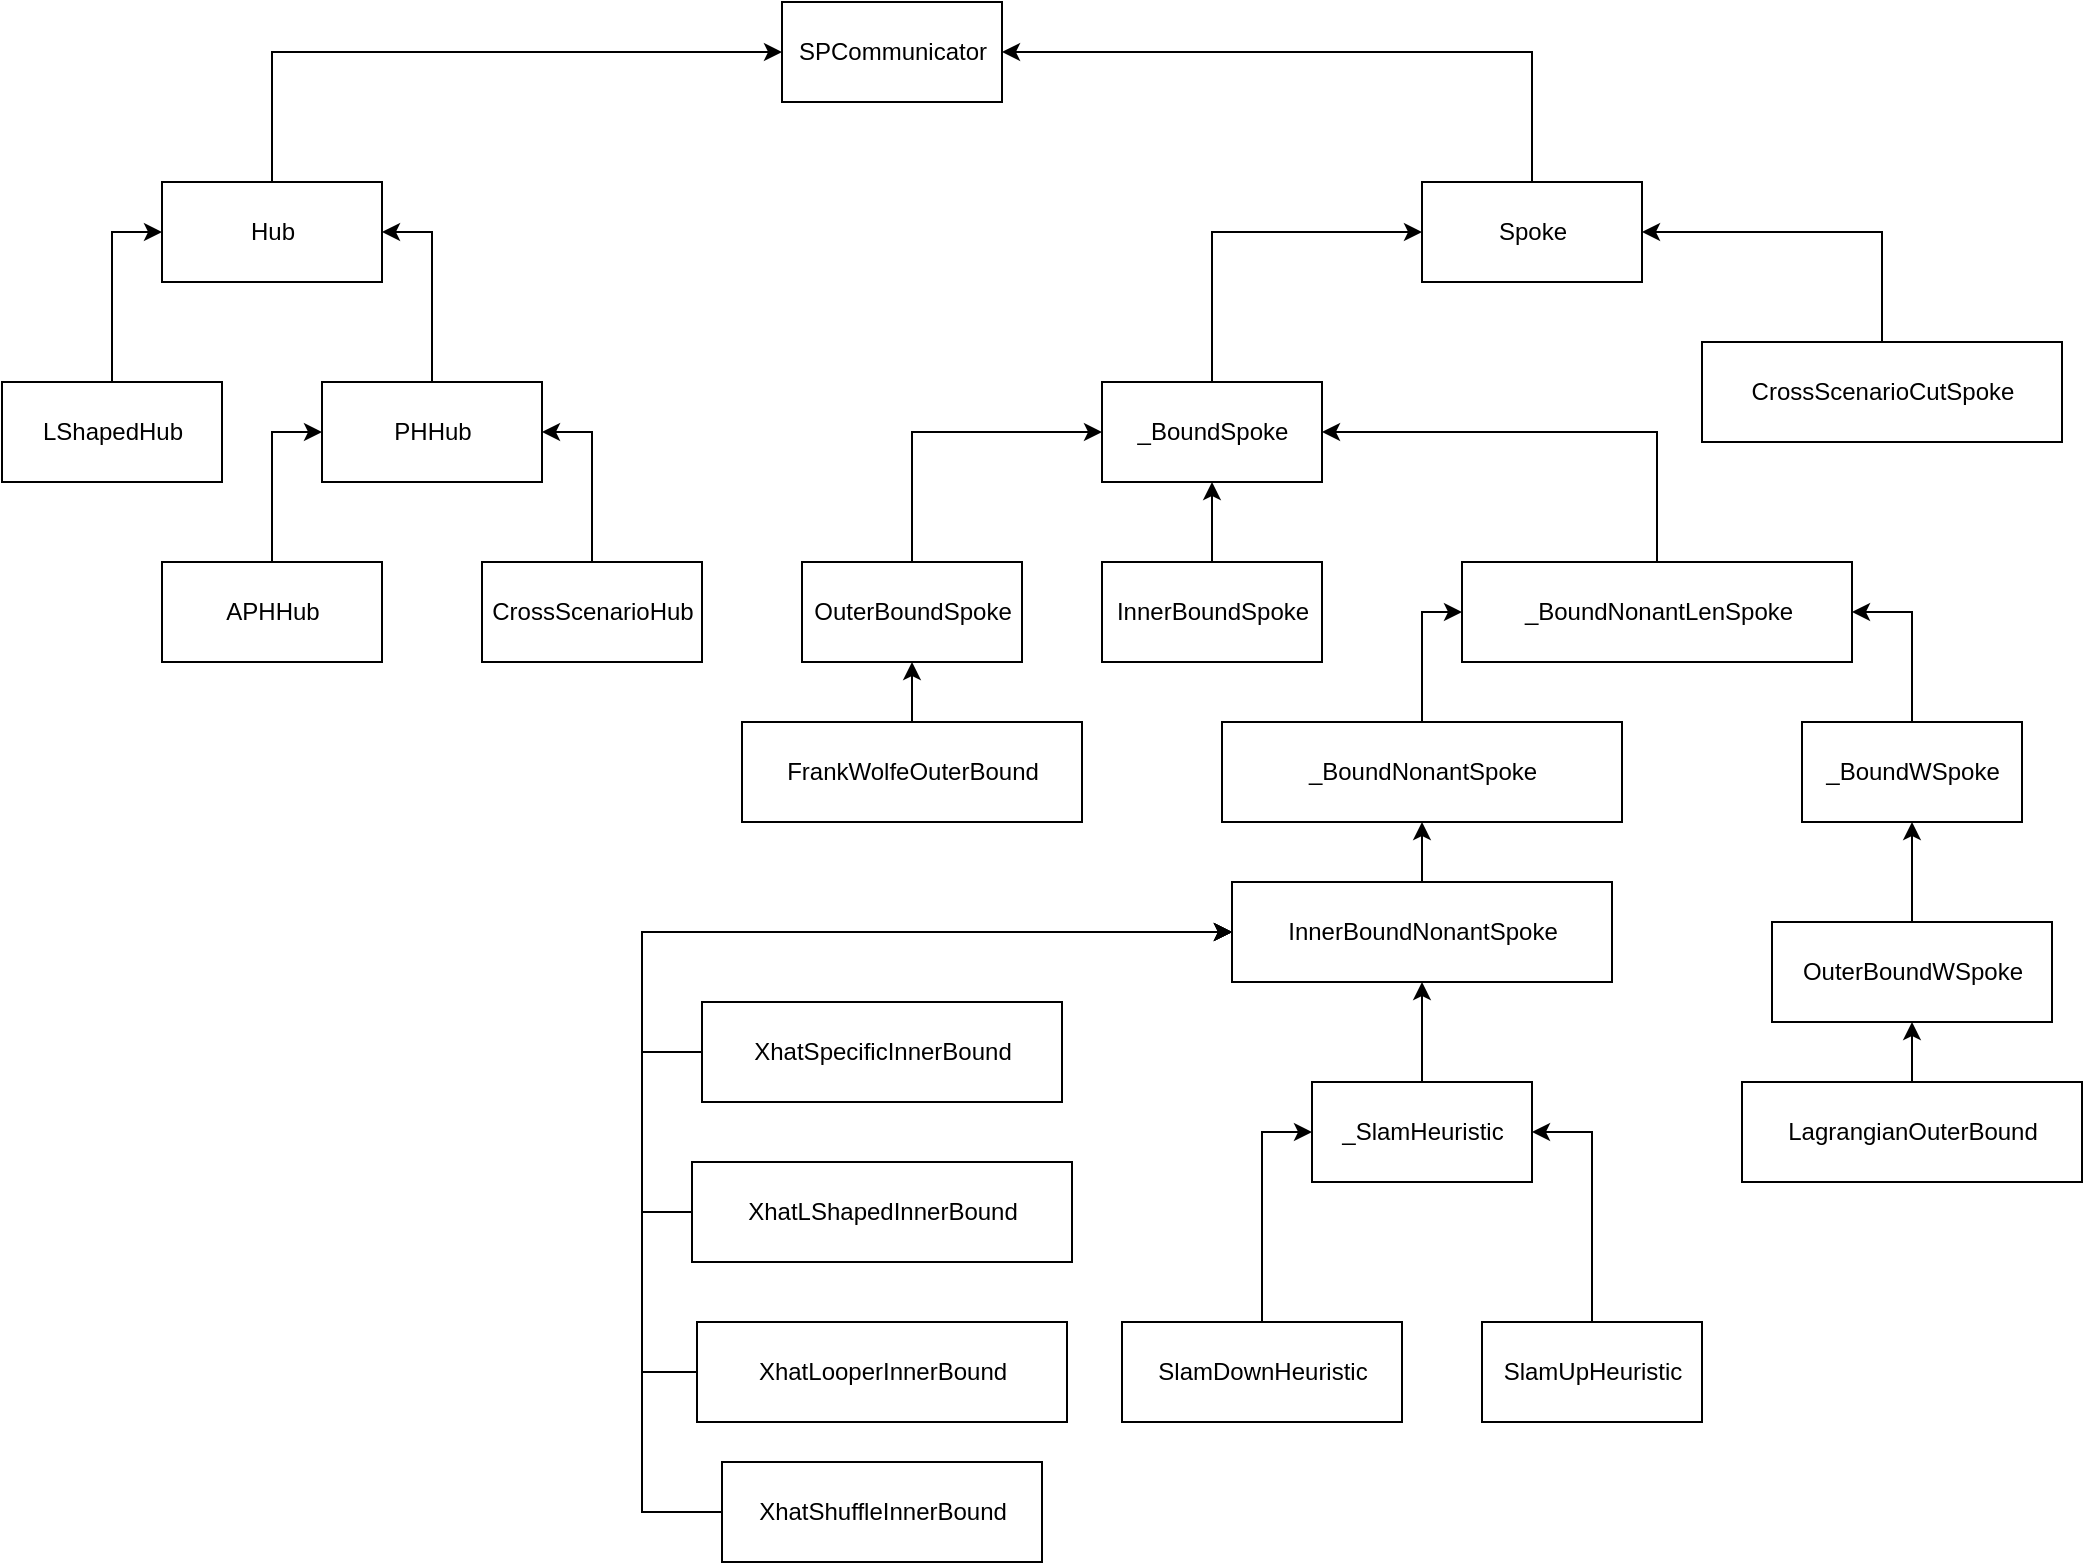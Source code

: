 <mxfile version="13.0.1" type="device"><diagram id="R02JzNDVGrlBk2odM2bp" name="Page-1"><mxGraphModel dx="1596" dy="908" grid="1" gridSize="10" guides="1" tooltips="1" connect="1" arrows="1" fold="1" page="1" pageScale="1" pageWidth="1100" pageHeight="850" math="0" shadow="0"><root><mxCell id="0"/><mxCell id="1" parent="0"/><mxCell id="1z9olBXM9ASKpQmadkPy-1" value="SPCommunicator" style="html=1;" vertex="1" parent="1"><mxGeometry x="420" y="50" width="110" height="50" as="geometry"/></mxCell><mxCell id="1z9olBXM9ASKpQmadkPy-4" style="edgeStyle=orthogonalEdgeStyle;rounded=0;orthogonalLoop=1;jettySize=auto;html=1;exitX=0.5;exitY=0;exitDx=0;exitDy=0;entryX=0;entryY=0.5;entryDx=0;entryDy=0;" edge="1" parent="1" source="1z9olBXM9ASKpQmadkPy-2" target="1z9olBXM9ASKpQmadkPy-1"><mxGeometry relative="1" as="geometry"/></mxCell><mxCell id="1z9olBXM9ASKpQmadkPy-2" value="&lt;div&gt;Hub&lt;/div&gt;" style="html=1;" vertex="1" parent="1"><mxGeometry x="110" y="140" width="110" height="50" as="geometry"/></mxCell><mxCell id="1z9olBXM9ASKpQmadkPy-5" style="edgeStyle=orthogonalEdgeStyle;rounded=0;orthogonalLoop=1;jettySize=auto;html=1;exitX=0.5;exitY=0;exitDx=0;exitDy=0;entryX=1;entryY=0.5;entryDx=0;entryDy=0;" edge="1" parent="1" source="1z9olBXM9ASKpQmadkPy-3" target="1z9olBXM9ASKpQmadkPy-1"><mxGeometry relative="1" as="geometry"/></mxCell><mxCell id="1z9olBXM9ASKpQmadkPy-3" value="Spoke" style="html=1;" vertex="1" parent="1"><mxGeometry x="740" y="140" width="110" height="50" as="geometry"/></mxCell><mxCell id="1z9olBXM9ASKpQmadkPy-8" style="edgeStyle=orthogonalEdgeStyle;rounded=0;orthogonalLoop=1;jettySize=auto;html=1;entryX=0;entryY=0.5;entryDx=0;entryDy=0;" edge="1" parent="1" source="1z9olBXM9ASKpQmadkPy-6" target="1z9olBXM9ASKpQmadkPy-2"><mxGeometry relative="1" as="geometry"/></mxCell><mxCell id="1z9olBXM9ASKpQmadkPy-6" value="LShapedHub" style="html=1;" vertex="1" parent="1"><mxGeometry x="30" y="240" width="110" height="50" as="geometry"/></mxCell><mxCell id="1z9olBXM9ASKpQmadkPy-9" style="edgeStyle=orthogonalEdgeStyle;rounded=0;orthogonalLoop=1;jettySize=auto;html=1;entryX=1;entryY=0.5;entryDx=0;entryDy=0;" edge="1" parent="1" source="1z9olBXM9ASKpQmadkPy-7" target="1z9olBXM9ASKpQmadkPy-2"><mxGeometry relative="1" as="geometry"/></mxCell><mxCell id="1z9olBXM9ASKpQmadkPy-7" value="PHHub" style="html=1;" vertex="1" parent="1"><mxGeometry x="190" y="240" width="110" height="50" as="geometry"/></mxCell><mxCell id="1z9olBXM9ASKpQmadkPy-12" style="edgeStyle=orthogonalEdgeStyle;rounded=0;orthogonalLoop=1;jettySize=auto;html=1;entryX=0;entryY=0.5;entryDx=0;entryDy=0;" edge="1" parent="1" source="1z9olBXM9ASKpQmadkPy-10" target="1z9olBXM9ASKpQmadkPy-7"><mxGeometry relative="1" as="geometry"/></mxCell><mxCell id="1z9olBXM9ASKpQmadkPy-10" value="APHHub" style="html=1;" vertex="1" parent="1"><mxGeometry x="110" y="330" width="110" height="50" as="geometry"/></mxCell><mxCell id="1z9olBXM9ASKpQmadkPy-13" style="edgeStyle=orthogonalEdgeStyle;rounded=0;orthogonalLoop=1;jettySize=auto;html=1;entryX=1;entryY=0.5;entryDx=0;entryDy=0;" edge="1" parent="1" source="1z9olBXM9ASKpQmadkPy-11" target="1z9olBXM9ASKpQmadkPy-7"><mxGeometry relative="1" as="geometry"/></mxCell><mxCell id="1z9olBXM9ASKpQmadkPy-11" value="CrossScenarioHub" style="html=1;" vertex="1" parent="1"><mxGeometry x="270" y="330" width="110" height="50" as="geometry"/></mxCell><mxCell id="1z9olBXM9ASKpQmadkPy-15" style="edgeStyle=orthogonalEdgeStyle;rounded=0;orthogonalLoop=1;jettySize=auto;html=1;entryX=1;entryY=0.5;entryDx=0;entryDy=0;exitX=0.5;exitY=0;exitDx=0;exitDy=0;" edge="1" parent="1" source="1z9olBXM9ASKpQmadkPy-14" target="1z9olBXM9ASKpQmadkPy-3"><mxGeometry relative="1" as="geometry"><Array as="points"><mxPoint x="970" y="165"/></Array></mxGeometry></mxCell><mxCell id="1z9olBXM9ASKpQmadkPy-14" value="CrossScenarioCutSpoke" style="html=1;" vertex="1" parent="1"><mxGeometry x="880" y="220" width="180" height="50" as="geometry"/></mxCell><mxCell id="1z9olBXM9ASKpQmadkPy-17" style="edgeStyle=orthogonalEdgeStyle;rounded=0;orthogonalLoop=1;jettySize=auto;html=1;exitX=0.5;exitY=0;exitDx=0;exitDy=0;entryX=0;entryY=0.5;entryDx=0;entryDy=0;" edge="1" parent="1" source="1z9olBXM9ASKpQmadkPy-16" target="1z9olBXM9ASKpQmadkPy-3"><mxGeometry relative="1" as="geometry"><mxPoint x="705" y="200" as="targetPoint"/></mxGeometry></mxCell><mxCell id="1z9olBXM9ASKpQmadkPy-16" value="_BoundSpoke" style="html=1;" vertex="1" parent="1"><mxGeometry x="580" y="240" width="110" height="50" as="geometry"/></mxCell><mxCell id="1z9olBXM9ASKpQmadkPy-26" style="edgeStyle=orthogonalEdgeStyle;rounded=0;orthogonalLoop=1;jettySize=auto;html=1;entryX=1;entryY=0.5;entryDx=0;entryDy=0;exitX=0.5;exitY=0;exitDx=0;exitDy=0;" edge="1" parent="1" source="1z9olBXM9ASKpQmadkPy-18" target="1z9olBXM9ASKpQmadkPy-16"><mxGeometry relative="1" as="geometry"/></mxCell><mxCell id="1z9olBXM9ASKpQmadkPy-18" value="_BoundNonantLenSpoke" style="html=1;" vertex="1" parent="1"><mxGeometry x="760" y="330" width="195" height="50" as="geometry"/></mxCell><mxCell id="1z9olBXM9ASKpQmadkPy-24" style="edgeStyle=orthogonalEdgeStyle;rounded=0;orthogonalLoop=1;jettySize=auto;html=1;entryX=0.5;entryY=1;entryDx=0;entryDy=0;" edge="1" parent="1" source="1z9olBXM9ASKpQmadkPy-19" target="1z9olBXM9ASKpQmadkPy-16"><mxGeometry relative="1" as="geometry"/></mxCell><mxCell id="1z9olBXM9ASKpQmadkPy-19" value="InnerBoundSpoke" style="html=1;" vertex="1" parent="1"><mxGeometry x="580" y="330" width="110" height="50" as="geometry"/></mxCell><mxCell id="1z9olBXM9ASKpQmadkPy-23" style="edgeStyle=orthogonalEdgeStyle;rounded=0;orthogonalLoop=1;jettySize=auto;html=1;entryX=0;entryY=0.5;entryDx=0;entryDy=0;exitX=0.5;exitY=0;exitDx=0;exitDy=0;" edge="1" parent="1" source="1z9olBXM9ASKpQmadkPy-20" target="1z9olBXM9ASKpQmadkPy-16"><mxGeometry relative="1" as="geometry"/></mxCell><mxCell id="1z9olBXM9ASKpQmadkPy-20" value="OuterBoundSpoke" style="html=1;" vertex="1" parent="1"><mxGeometry x="430" y="330" width="110" height="50" as="geometry"/></mxCell><mxCell id="1z9olBXM9ASKpQmadkPy-25" style="edgeStyle=orthogonalEdgeStyle;rounded=0;orthogonalLoop=1;jettySize=auto;html=1;entryX=0.5;entryY=1;entryDx=0;entryDy=0;" edge="1" parent="1" source="1z9olBXM9ASKpQmadkPy-21" target="1z9olBXM9ASKpQmadkPy-20"><mxGeometry relative="1" as="geometry"/></mxCell><mxCell id="1z9olBXM9ASKpQmadkPy-21" value="FrankWolfeOuterBound" style="html=1;" vertex="1" parent="1"><mxGeometry x="400" y="410" width="170" height="50" as="geometry"/></mxCell><mxCell id="1z9olBXM9ASKpQmadkPy-32" style="edgeStyle=orthogonalEdgeStyle;rounded=0;orthogonalLoop=1;jettySize=auto;html=1;exitX=0.5;exitY=0;exitDx=0;exitDy=0;entryX=1;entryY=0.5;entryDx=0;entryDy=0;" edge="1" parent="1" source="1z9olBXM9ASKpQmadkPy-27" target="1z9olBXM9ASKpQmadkPy-18"><mxGeometry relative="1" as="geometry"/></mxCell><mxCell id="1z9olBXM9ASKpQmadkPy-27" value="_BoundWSpoke" style="html=1;" vertex="1" parent="1"><mxGeometry x="930" y="410" width="110" height="50" as="geometry"/></mxCell><mxCell id="1z9olBXM9ASKpQmadkPy-31" style="edgeStyle=orthogonalEdgeStyle;rounded=0;orthogonalLoop=1;jettySize=auto;html=1;exitX=0.5;exitY=0;exitDx=0;exitDy=0;entryX=0.5;entryY=1;entryDx=0;entryDy=0;" edge="1" parent="1" source="1z9olBXM9ASKpQmadkPy-28" target="1z9olBXM9ASKpQmadkPy-27"><mxGeometry relative="1" as="geometry"/></mxCell><mxCell id="1z9olBXM9ASKpQmadkPy-28" value="OuterBoundWSpoke" style="html=1;" vertex="1" parent="1"><mxGeometry x="915" y="510" width="140" height="50" as="geometry"/></mxCell><mxCell id="1z9olBXM9ASKpQmadkPy-30" style="edgeStyle=orthogonalEdgeStyle;rounded=0;orthogonalLoop=1;jettySize=auto;html=1;exitX=0.5;exitY=0;exitDx=0;exitDy=0;entryX=0.5;entryY=1;entryDx=0;entryDy=0;" edge="1" parent="1" source="1z9olBXM9ASKpQmadkPy-29" target="1z9olBXM9ASKpQmadkPy-28"><mxGeometry relative="1" as="geometry"/></mxCell><mxCell id="1z9olBXM9ASKpQmadkPy-29" value="LagrangianOuterBound" style="html=1;" vertex="1" parent="1"><mxGeometry x="900" y="590" width="170" height="50" as="geometry"/></mxCell><mxCell id="1z9olBXM9ASKpQmadkPy-60" style="edgeStyle=orthogonalEdgeStyle;rounded=0;orthogonalLoop=1;jettySize=auto;html=1;exitX=0.5;exitY=0;exitDx=0;exitDy=0;entryX=0;entryY=0.5;entryDx=0;entryDy=0;" edge="1" parent="1" source="1z9olBXM9ASKpQmadkPy-33" target="1z9olBXM9ASKpQmadkPy-18"><mxGeometry relative="1" as="geometry"/></mxCell><mxCell id="1z9olBXM9ASKpQmadkPy-33" value="_BoundNonantSpoke" style="html=1;" vertex="1" parent="1"><mxGeometry x="640" y="410" width="200" height="50" as="geometry"/></mxCell><mxCell id="1z9olBXM9ASKpQmadkPy-37" style="edgeStyle=orthogonalEdgeStyle;rounded=0;orthogonalLoop=1;jettySize=auto;html=1;entryX=0.5;entryY=1;entryDx=0;entryDy=0;" edge="1" parent="1" source="1z9olBXM9ASKpQmadkPy-35" target="1z9olBXM9ASKpQmadkPy-33"><mxGeometry relative="1" as="geometry"/></mxCell><mxCell id="1z9olBXM9ASKpQmadkPy-35" value="InnerBoundNonantSpoke" style="html=1;" vertex="1" parent="1"><mxGeometry x="645" y="490" width="190" height="50" as="geometry"/></mxCell><mxCell id="1z9olBXM9ASKpQmadkPy-67" style="edgeStyle=orthogonalEdgeStyle;rounded=0;orthogonalLoop=1;jettySize=auto;html=1;entryX=0;entryY=0.5;entryDx=0;entryDy=0;exitX=0;exitY=0.5;exitDx=0;exitDy=0;" edge="1" parent="1" source="1z9olBXM9ASKpQmadkPy-36" target="1z9olBXM9ASKpQmadkPy-35"><mxGeometry relative="1" as="geometry"><Array as="points"><mxPoint x="350" y="735"/><mxPoint x="350" y="515"/></Array></mxGeometry></mxCell><mxCell id="1z9olBXM9ASKpQmadkPy-36" value="XhatLooperInnerBound" style="html=1;" vertex="1" parent="1"><mxGeometry x="377.5" y="710" width="185" height="50" as="geometry"/></mxCell><mxCell id="1z9olBXM9ASKpQmadkPy-65" style="edgeStyle=orthogonalEdgeStyle;rounded=0;orthogonalLoop=1;jettySize=auto;html=1;entryX=0;entryY=0.5;entryDx=0;entryDy=0;exitX=0;exitY=0.5;exitDx=0;exitDy=0;" edge="1" parent="1" source="1z9olBXM9ASKpQmadkPy-38" target="1z9olBXM9ASKpQmadkPy-35"><mxGeometry relative="1" as="geometry"><Array as="points"><mxPoint x="350" y="575"/><mxPoint x="350" y="515"/></Array></mxGeometry></mxCell><mxCell id="1z9olBXM9ASKpQmadkPy-38" value="XhatSpecificInnerBound" style="html=1;" vertex="1" parent="1"><mxGeometry x="380" y="550" width="180" height="50" as="geometry"/></mxCell><mxCell id="1z9olBXM9ASKpQmadkPy-66" style="edgeStyle=orthogonalEdgeStyle;rounded=0;orthogonalLoop=1;jettySize=auto;html=1;entryX=0;entryY=0.5;entryDx=0;entryDy=0;exitX=0;exitY=0.5;exitDx=0;exitDy=0;" edge="1" parent="1" source="1z9olBXM9ASKpQmadkPy-39" target="1z9olBXM9ASKpQmadkPy-35"><mxGeometry relative="1" as="geometry"><Array as="points"><mxPoint x="350" y="655"/><mxPoint x="350" y="515"/></Array></mxGeometry></mxCell><mxCell id="1z9olBXM9ASKpQmadkPy-39" value="XhatLShapedInnerBound" style="html=1;" vertex="1" parent="1"><mxGeometry x="375" y="630" width="190" height="50" as="geometry"/></mxCell><mxCell id="1z9olBXM9ASKpQmadkPy-70" style="edgeStyle=orthogonalEdgeStyle;rounded=0;orthogonalLoop=1;jettySize=auto;html=1;entryX=0;entryY=0.5;entryDx=0;entryDy=0;exitX=0;exitY=0.5;exitDx=0;exitDy=0;" edge="1" parent="1" source="1z9olBXM9ASKpQmadkPy-40" target="1z9olBXM9ASKpQmadkPy-35"><mxGeometry relative="1" as="geometry"><Array as="points"><mxPoint x="350" y="805"/><mxPoint x="350" y="515"/></Array></mxGeometry></mxCell><mxCell id="1z9olBXM9ASKpQmadkPy-40" value="XhatShuffleInnerBound" style="html=1;" vertex="1" parent="1"><mxGeometry x="390" y="780" width="160" height="50" as="geometry"/></mxCell><mxCell id="1z9olBXM9ASKpQmadkPy-64" style="edgeStyle=orthogonalEdgeStyle;rounded=0;orthogonalLoop=1;jettySize=auto;html=1;entryX=0.5;entryY=1;entryDx=0;entryDy=0;" edge="1" parent="1" source="1z9olBXM9ASKpQmadkPy-41" target="1z9olBXM9ASKpQmadkPy-35"><mxGeometry relative="1" as="geometry"/></mxCell><mxCell id="1z9olBXM9ASKpQmadkPy-41" value="_SlamHeuristic" style="html=1;" vertex="1" parent="1"><mxGeometry x="685" y="590" width="110" height="50" as="geometry"/></mxCell><mxCell id="1z9olBXM9ASKpQmadkPy-69" style="edgeStyle=orthogonalEdgeStyle;rounded=0;orthogonalLoop=1;jettySize=auto;html=1;entryX=1;entryY=0.5;entryDx=0;entryDy=0;" edge="1" parent="1" source="1z9olBXM9ASKpQmadkPy-52" target="1z9olBXM9ASKpQmadkPy-41"><mxGeometry relative="1" as="geometry"/></mxCell><mxCell id="1z9olBXM9ASKpQmadkPy-52" value="SlamUpHeuristic" style="html=1;" vertex="1" parent="1"><mxGeometry x="770" y="710" width="110" height="50" as="geometry"/></mxCell><mxCell id="1z9olBXM9ASKpQmadkPy-68" style="edgeStyle=orthogonalEdgeStyle;rounded=0;orthogonalLoop=1;jettySize=auto;html=1;entryX=0;entryY=0.5;entryDx=0;entryDy=0;" edge="1" parent="1" source="1z9olBXM9ASKpQmadkPy-53" target="1z9olBXM9ASKpQmadkPy-41"><mxGeometry relative="1" as="geometry"/></mxCell><mxCell id="1z9olBXM9ASKpQmadkPy-53" value="SlamDownHeuristic" style="html=1;" vertex="1" parent="1"><mxGeometry x="590" y="710" width="140" height="50" as="geometry"/></mxCell></root></mxGraphModel></diagram></mxfile>